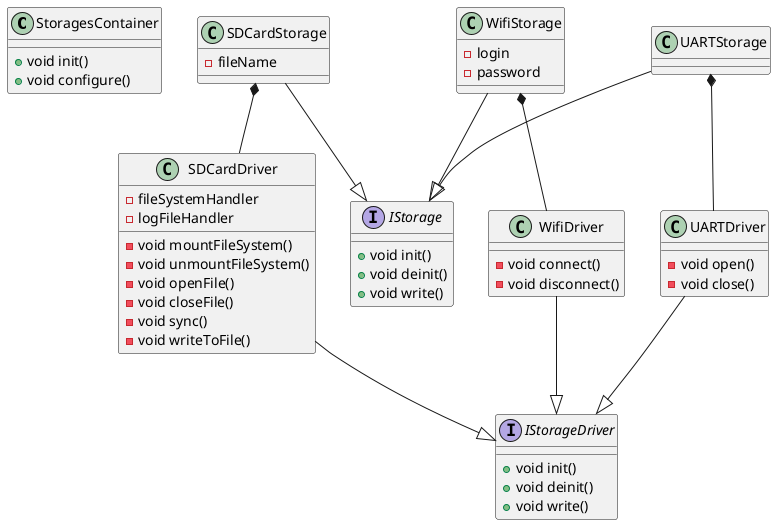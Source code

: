@startuml

class StoragesContainer {
    +void init()
    +void configure()
}

interface IStorage {
    +void init()
    +void deinit()
    +void write()
}

interface IStorageDriver {
    +void init()
    +void deinit()
    +void write()
}

class SDCardStorage {
    -fileName
}

class WifiStorage {
    -login
    -password
}


class SDCardDriver {
    -void mountFileSystem()
    -void unmountFileSystem()
    -void openFile()
    -void closeFile()
    -void sync()
    -void writeToFile()

    - fileSystemHandler
    - logFileHandler
}

class WifiDriver {
    -void connect()
    -void disconnect()
}

class UARTDriver {
    -void open()
    -void close()
}
/'
StoragesContainer  *-- SDCardStorage
StoragesContainer  *-- WifiStorage
StoragesContainer  *-- UARTStorage
'/
SDCardStorage --|> IStorage
WifiStorage --|> IStorage
UARTStorage--|> IStorage

SDCardDriver --|> IStorageDriver
WifiDriver --|> IStorageDriver
UARTDriver --|> IStorageDriver


SDCardStorage *-- SDCardDriver
WifiStorage *-- WifiDriver
UARTStorage *-- UARTDriver

@enduml